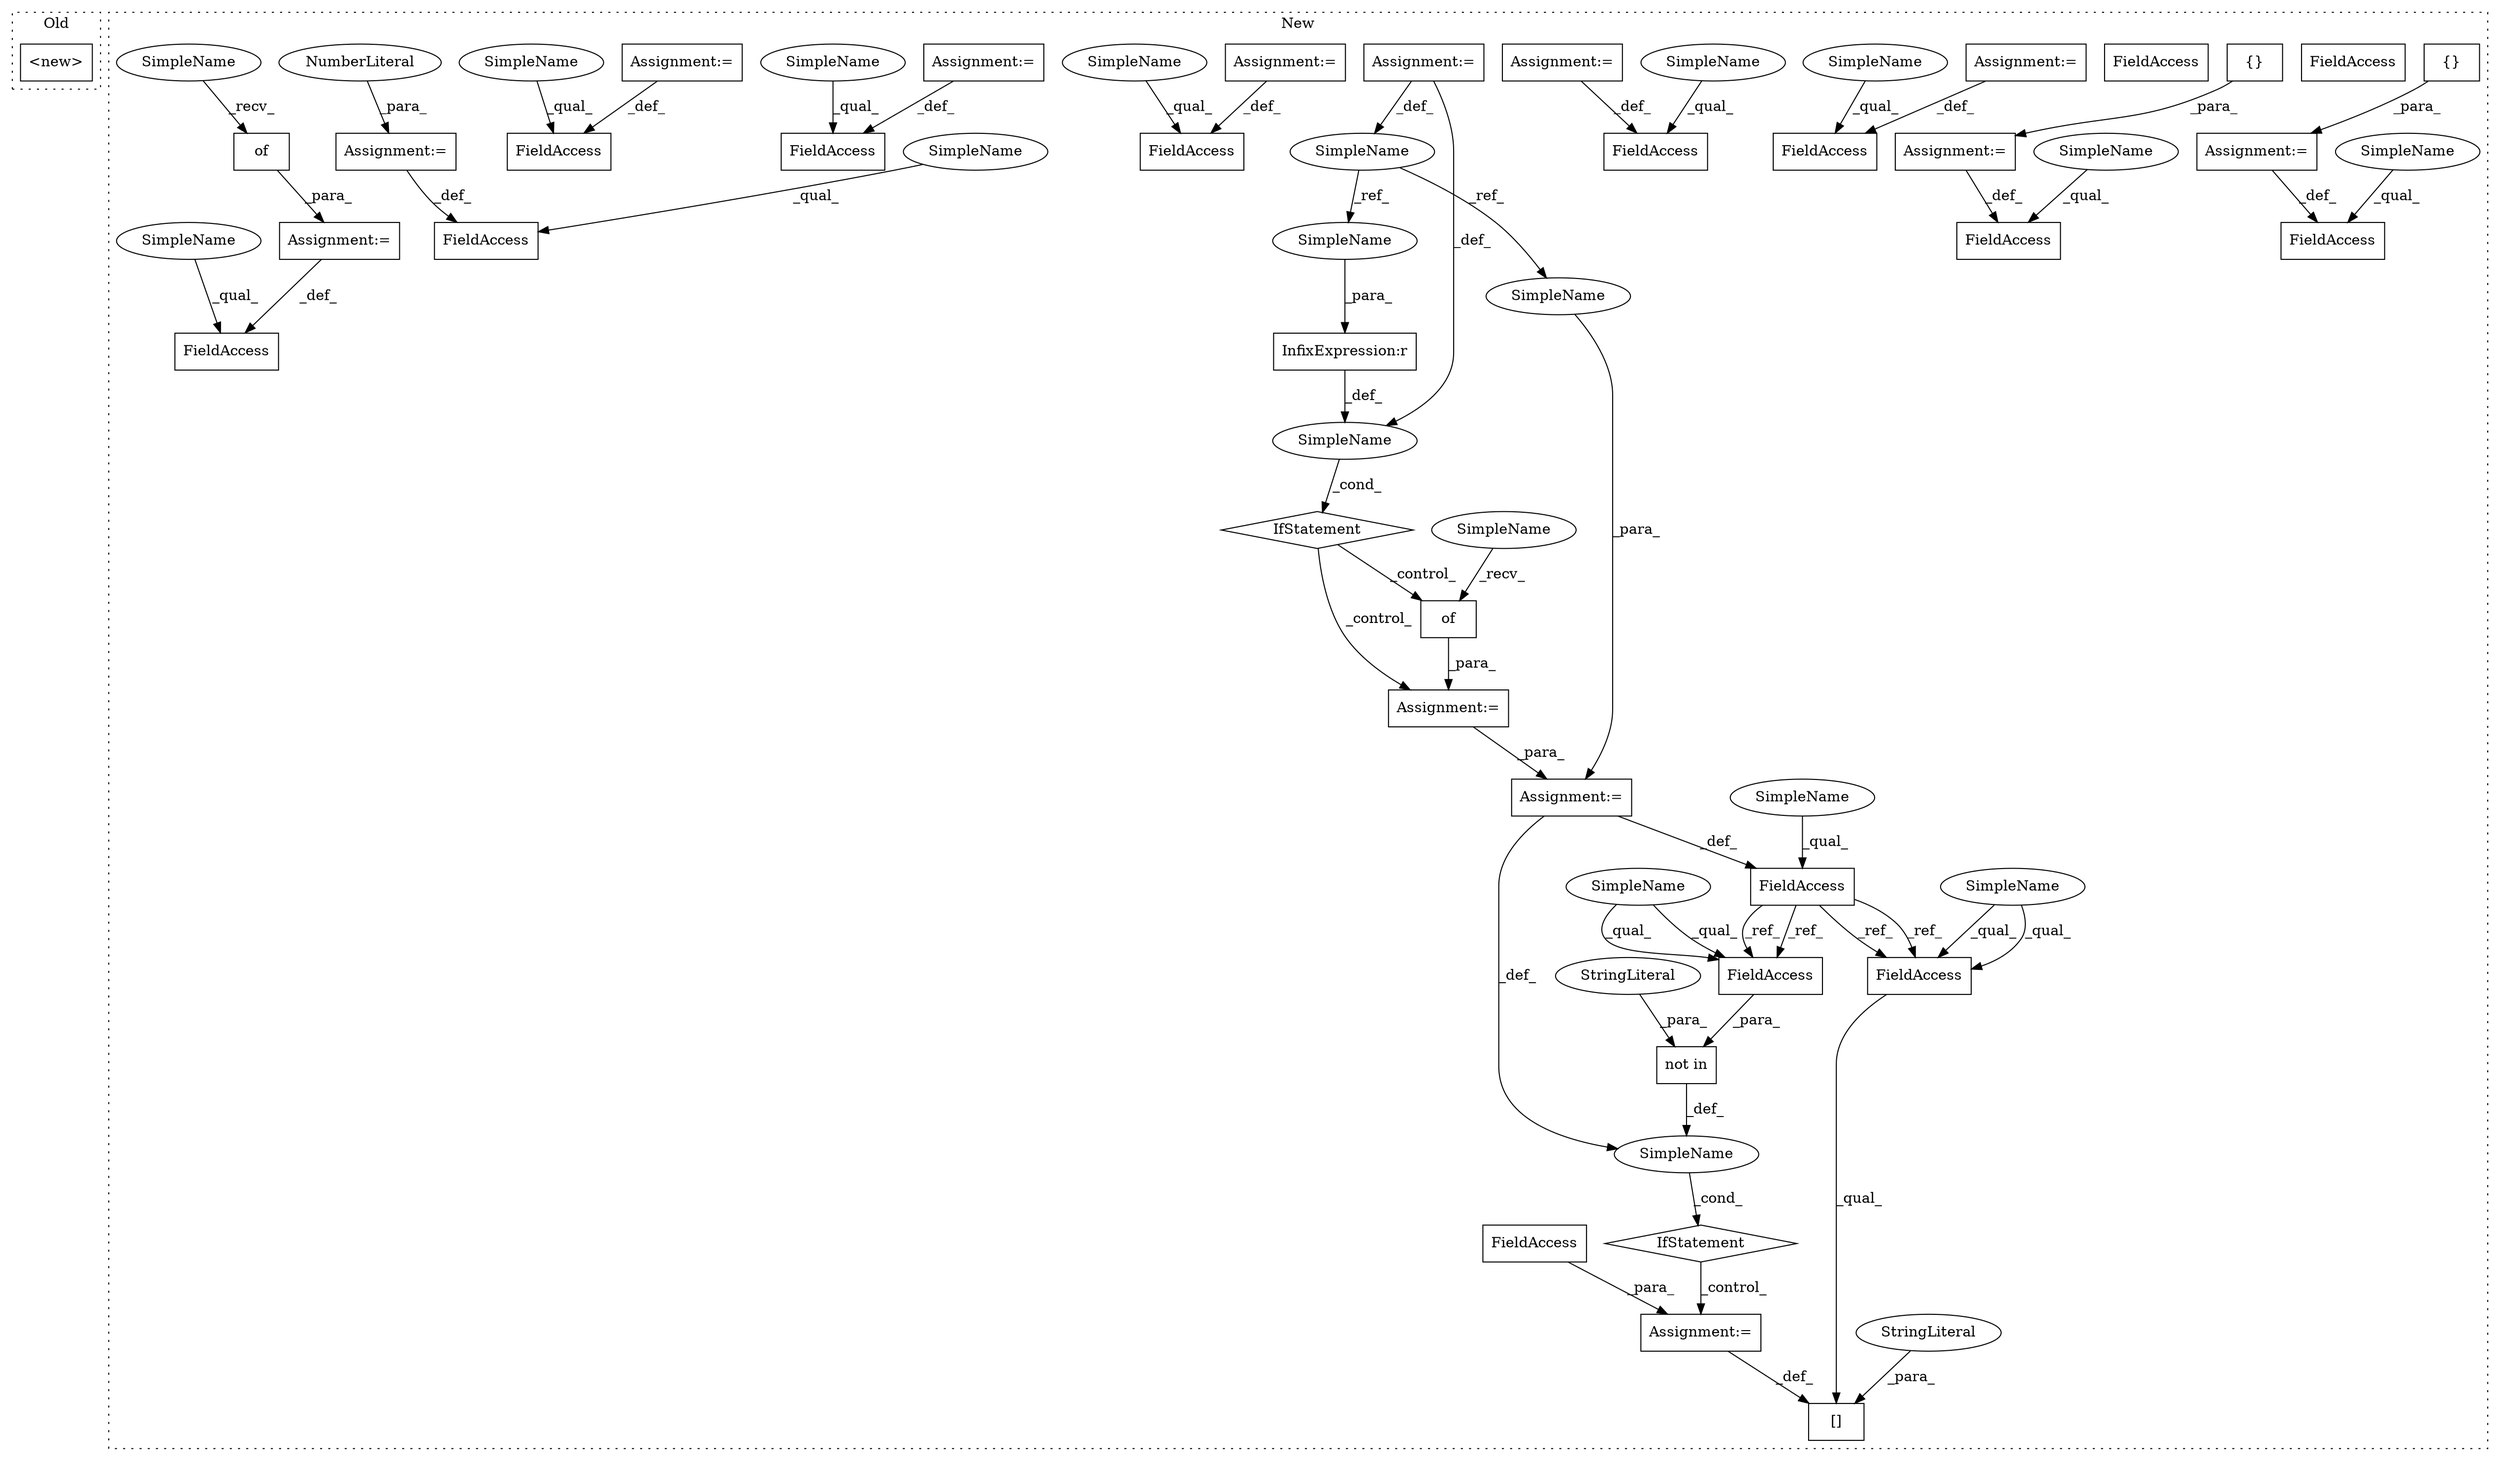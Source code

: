 digraph G {
subgraph cluster0 {
1 [label="<new>" a="46" s="6631" l="8" shape="box"];
label = "Old";
style="dotted";
}
subgraph cluster1 {
2 [label="not in" a="108" s="1360" l="39" shape="box"];
3 [label="IfStatement" a="25" s="1352,1399" l="8,2" shape="diamond"];
4 [label="FieldAccess" a="22" s="1220" l="17" shape="box"];
5 [label="Assignment:=" a="7" s="1442" l="1" shape="box"];
6 [label="SimpleName" a="42" s="" l="" shape="ellipse"];
7 [label="FieldAccess" a="22" s="1302" l="24" shape="box"];
8 [label="FieldAccess" a="22" s="1165" l="16" shape="box"];
9 [label="FieldAccess" a="22" s="1145" l="9" shape="box"];
10 [label="FieldAccess" a="22" s="1653" l="12" shape="box"];
11 [label="FieldAccess" a="22" s="1615" l="12" shape="box"];
12 [label="[]" a="2" s="1409,1441" l="18,1" shape="box"];
13 [label="{}" a="4" s="1683" l="2" shape="box"];
14 [label="FieldAccess" a="22" s="1409" l="17" shape="box"];
15 [label="{}" a="4" s="1645" l="2" shape="box"];
16 [label="FieldAccess" a="22" s="1382" l="17" shape="box"];
17 [label="FieldAccess" a="22" s="1443" l="24" shape="box"];
18 [label="FieldAccess" a="22" s="1189" l="16" shape="box"];
19 [label="FieldAccess" a="22" s="1035" l="12" shape="box"];
20 [label="FieldAccess" a="22" s="1001" l="16" shape="box"];
21 [label="FieldAccess" a="22" s="1570" l="19" shape="box"];
22 [label="of" a="32" s="955" l="4" shape="box"];
23 [label="InfixExpression:r" a="27" s="920" l="4" shape="box"];
24 [label="SimpleName" a="42" s="" l="" shape="ellipse"];
25 [label="IfStatement" a="25" s="904,928" l="4,2" shape="diamond"];
26 [label="of" a="32" s="1210" l="4" shape="box"];
27 [label="SimpleName" a="42" s="886" l="12" shape="ellipse"];
28 [label="Assignment:=" a="7" s="1237" l="1" shape="box"];
29 [label="Assignment:=" a="7" s="1181" l="1" shape="box"];
30 [label="NumberLiteral" a="34" s="1182" l="1" shape="ellipse"];
31 [label="Assignment:=" a="7" s="1665" l="1" shape="box"];
32 [label="Assignment:=" a="7" s="886" l="12" shape="box"];
33 [label="Assignment:=" a="7" s="1205" l="1" shape="box"];
34 [label="Assignment:=" a="7" s="1627" l="1" shape="box"];
35 [label="Assignment:=" a="7" s="1154" l="1" shape="box"];
36 [label="Assignment:=" a="7" s="950" l="1" shape="box"];
37 [label="Assignment:=" a="7" s="1589" l="1" shape="box"];
38 [label="Assignment:=" a="7" s="1047" l="1" shape="box"];
39 [label="Assignment:=" a="7" s="1017" l="1" shape="box"];
40 [label="StringLiteral" a="45" s="1360" l="14" shape="ellipse"];
41 [label="StringLiteral" a="45" s="1427" l="14" shape="ellipse"];
42 [label="Assignment:=" a="7" s="1326" l="1" shape="box"];
43 [label="SimpleName" a="42" s="1570" l="4" shape="ellipse"];
44 [label="SimpleName" a="42" s="1001" l="4" shape="ellipse"];
45 [label="SimpleName" a="42" s="1302" l="4" shape="ellipse"];
46 [label="SimpleName" a="42" s="1615" l="4" shape="ellipse"];
47 [label="SimpleName" a="42" s="1409" l="4" shape="ellipse"];
48 [label="SimpleName" a="42" s="1189" l="4" shape="ellipse"];
49 [label="SimpleName" a="42" s="1165" l="4" shape="ellipse"];
50 [label="SimpleName" a="42" s="1145" l="4" shape="ellipse"];
51 [label="SimpleName" a="42" s="1035" l="4" shape="ellipse"];
52 [label="SimpleName" a="42" s="1653" l="4" shape="ellipse"];
53 [label="SimpleName" a="42" s="1382" l="4" shape="ellipse"];
54 [label="SimpleName" a="42" s="1220" l="4" shape="ellipse"];
55 [label="SimpleName" a="42" s="908" l="12" shape="ellipse"];
56 [label="SimpleName" a="42" s="1238" l="12" shape="ellipse"];
57 [label="SimpleName" a="42" s="1206" l="3" shape="ellipse"];
58 [label="SimpleName" a="42" s="951" l="3" shape="ellipse"];
59 [label="FieldAccess" a="22" s="1409" l="17" shape="box"];
60 [label="FieldAccess" a="22" s="1382" l="17" shape="box"];
label = "New";
style="dotted";
}
2 -> 6 [label="_def_"];
3 -> 5 [label="_control_"];
4 -> 59 [label="_ref_"];
4 -> 60 [label="_ref_"];
4 -> 60 [label="_ref_"];
4 -> 59 [label="_ref_"];
5 -> 12 [label="_def_"];
6 -> 3 [label="_cond_"];
13 -> 31 [label="_para_"];
15 -> 34 [label="_para_"];
17 -> 5 [label="_para_"];
22 -> 36 [label="_para_"];
23 -> 24 [label="_def_"];
24 -> 25 [label="_cond_"];
25 -> 22 [label="_control_"];
25 -> 36 [label="_control_"];
26 -> 33 [label="_para_"];
27 -> 55 [label="_ref_"];
27 -> 56 [label="_ref_"];
28 -> 6 [label="_def_"];
28 -> 4 [label="_def_"];
29 -> 8 [label="_def_"];
30 -> 29 [label="_para_"];
31 -> 10 [label="_def_"];
32 -> 24 [label="_def_"];
32 -> 27 [label="_def_"];
33 -> 18 [label="_def_"];
34 -> 11 [label="_def_"];
35 -> 9 [label="_def_"];
36 -> 28 [label="_para_"];
37 -> 21 [label="_def_"];
38 -> 19 [label="_def_"];
39 -> 20 [label="_def_"];
40 -> 2 [label="_para_"];
41 -> 12 [label="_para_"];
42 -> 7 [label="_def_"];
43 -> 21 [label="_qual_"];
44 -> 20 [label="_qual_"];
45 -> 7 [label="_qual_"];
46 -> 11 [label="_qual_"];
47 -> 59 [label="_qual_"];
47 -> 59 [label="_qual_"];
48 -> 18 [label="_qual_"];
49 -> 8 [label="_qual_"];
50 -> 9 [label="_qual_"];
51 -> 19 [label="_qual_"];
52 -> 10 [label="_qual_"];
53 -> 60 [label="_qual_"];
53 -> 60 [label="_qual_"];
54 -> 4 [label="_qual_"];
55 -> 23 [label="_para_"];
56 -> 28 [label="_para_"];
57 -> 26 [label="_recv_"];
58 -> 22 [label="_recv_"];
59 -> 12 [label="_qual_"];
60 -> 2 [label="_para_"];
}